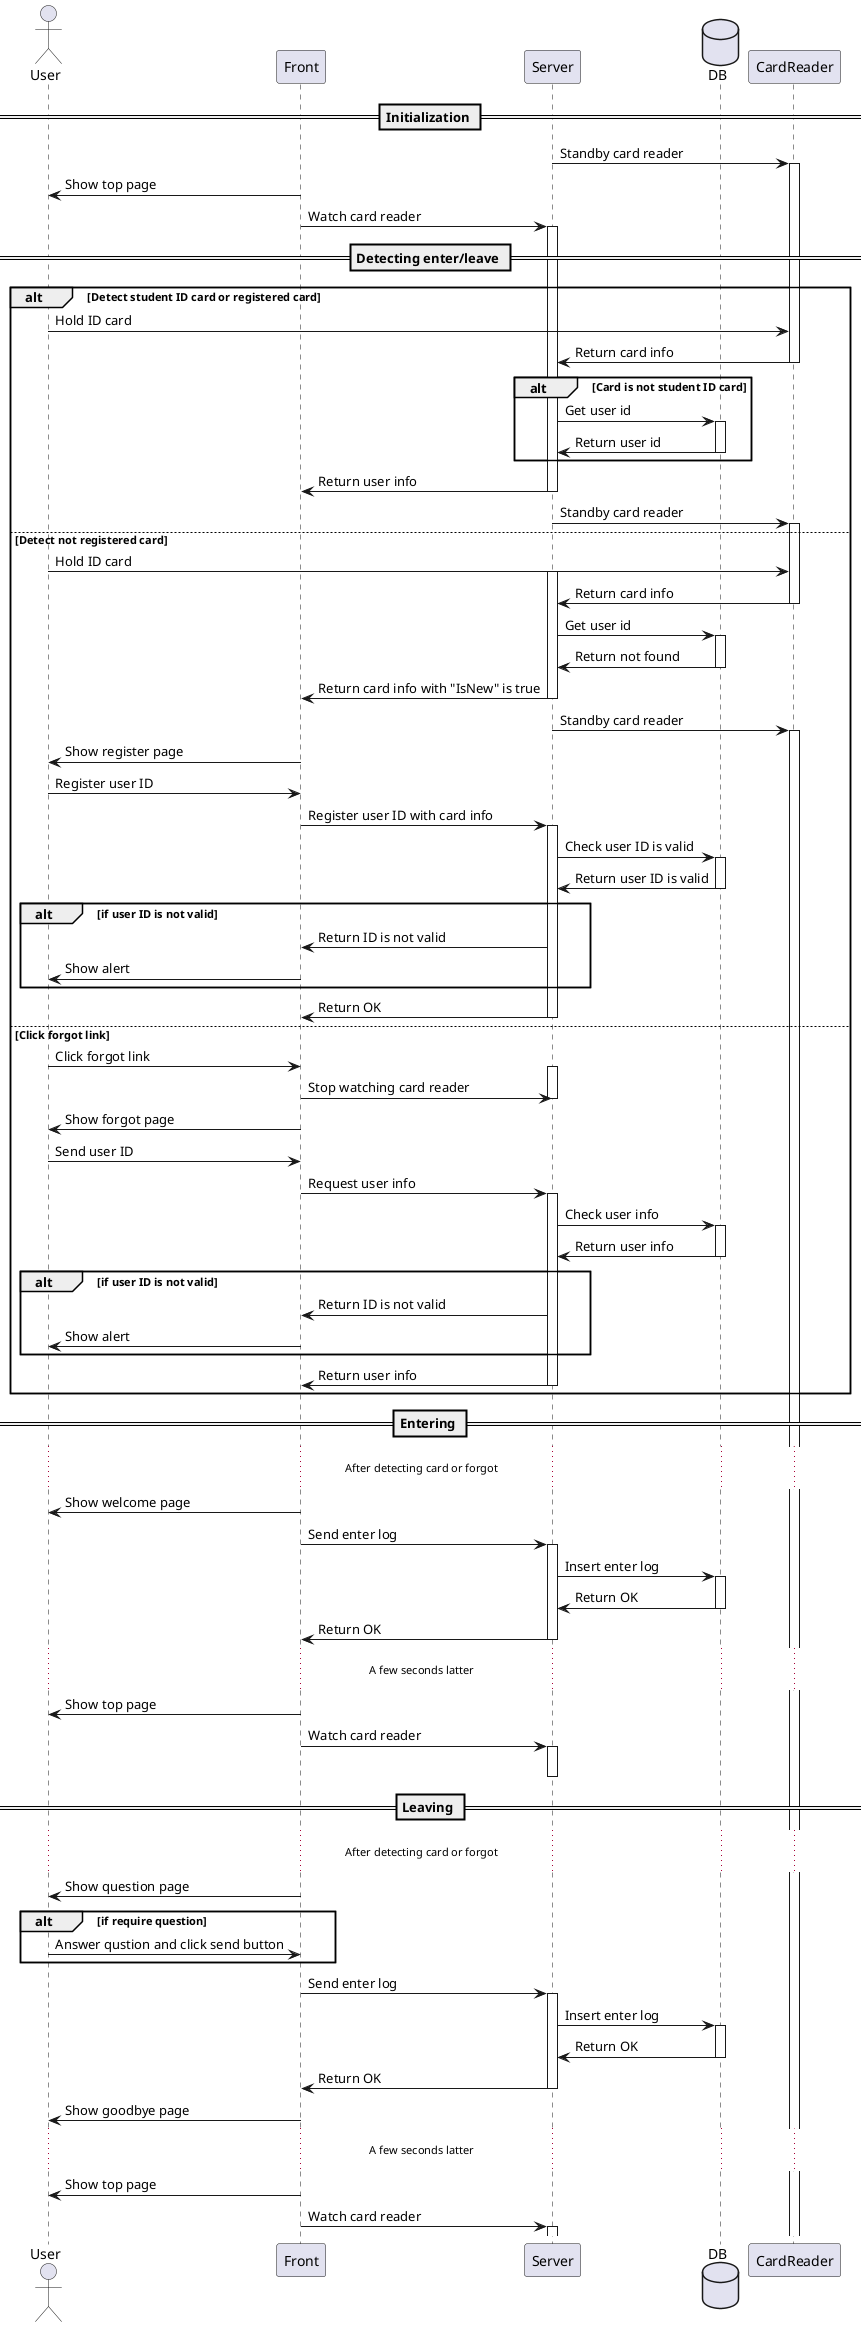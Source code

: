 @startuml sequence
actor User
participant Front
participant Server
database DB
participant CardReader

== Initialization ==
Server -> CardReader : Standby card reader
activate CardReader

Front -> User : Show top page
Front -> Server : Watch card reader
activate Server


== Detecting enter/leave ==
alt Detect student ID card or registered card
  User -> CardReader : Hold ID card
  CardReader -> Server : Return card info
  deactivate CardReader

  alt Card is not student ID card
    Server -> DB : Get user id
    activate DB
    DB -> Server : Return user id
    deactivate DB
  end

  Server -> Front : Return user info
  deactivate Server
  Server -> CardReader : Standby card reader
  activate CardReader
else Detect not registered card
  User -> CardReader : Hold ID card
  activate Server
  CardReader -> Server : Return card info
  deactivate CardReader
  Server -> DB : Get user id
  activate DB
  DB -> Server : Return not found
  deactivate DB

  Server -> Front : Return card info with "IsNew" is true
  deactivate Server

  Server -> CardReader : Standby card reader
  activate CardReader

  Front -> User : Show register page
  User -> Front : Register user ID

  Front -> Server : Register user ID with card info
  activate Server
  Server -> DB : Check user ID is valid
  activate DB
  DB -> Server : Return user ID is valid
  deactivate DB
  alt if user ID is not valid
  Server -> Front : Return ID is not valid
  Front -> User : Show alert
  end
  Server -> Front : Return OK
  deactivate Server
else Click forgot link
  User -> Front : Click forgot link
  activate Server
  Front -> Server : Stop watching card reader
  deactivate Server
  Front -> User : Show forgot page
  User -> Front : Send user ID

  Front -> Server : Request user info
  activate Server
  Server -> DB : Check user info
  activate DB
  DB -> Server : Return user info
  deactivate DB
  alt if user ID is not valid
  Server -> Front : Return ID is not valid
  Front -> User : Show alert
  end
  Server -> Front : Return user info
  deactivate Server
end

== Entering ==
... After detecting card or forgot ...
Front -> User : Show welcome page
Front -> Server : Send enter log
activate Server
Server -> DB : Insert enter log
activate DB
DB -> Server : Return OK
deactivate DB
Server -> Front : Return OK
deactivate Server
...A few seconds latter...
Front -> User : Show top page
Front -> Server : Watch card reader
activate Server

== Leaving ==
deactivate Server
... After detecting card or forgot ...
Front -> User : Show question page
alt if require question
  User -> Front : Answer qustion and click send button
end
Front -> Server : Send enter log
activate Server
Server -> DB : Insert enter log
activate DB
DB -> Server : Return OK
deactivate DB
Server -> Front : Return OK
deactivate Server
Front -> User : Show goodbye page
...A few seconds latter...
Front -> User : Show top page
Front -> Server : Watch card reader
activate Server

@enduml